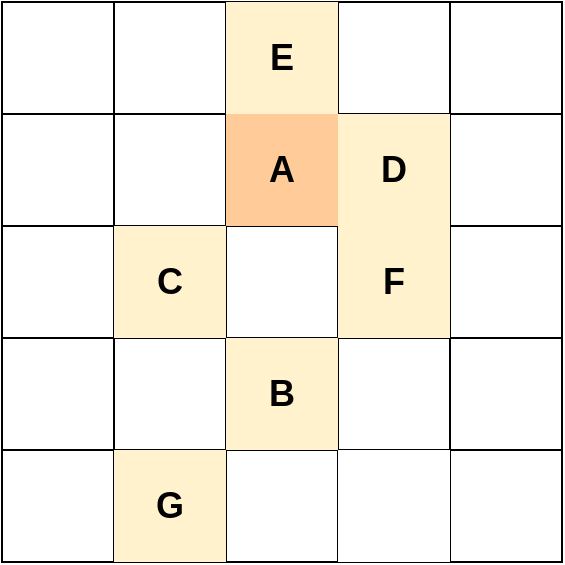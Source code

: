 <mxfile>
    <diagram id="0w8H-qsk6XLiKH_i-Pxt" name="第 1 页">
        <mxGraphModel dx="546" dy="395" grid="1" gridSize="10" guides="1" tooltips="1" connect="1" arrows="1" fold="1" page="1" pageScale="1" pageWidth="1169" pageHeight="827" math="0" shadow="0">
            <root>
                <mxCell id="0"/>
                <mxCell id="1" parent="0"/>
                <mxCell id="2" value="" style="shape=table;html=1;whiteSpace=wrap;startSize=0;container=1;collapsible=0;childLayout=tableLayout;fontSize=18;labelBackgroundColor=#FFCC99;labelBorderColor=none;" vertex="1" parent="1">
                    <mxGeometry x="320" y="160" width="280" height="280" as="geometry"/>
                </mxCell>
                <mxCell id="3" value="" style="shape=partialRectangle;html=1;whiteSpace=wrap;collapsible=0;dropTarget=0;pointerEvents=0;fillColor=none;top=0;left=0;bottom=0;right=0;points=[[0,0.5],[1,0.5]];portConstraint=eastwest;" vertex="1" parent="2">
                    <mxGeometry width="280" height="56" as="geometry"/>
                </mxCell>
                <mxCell id="4" value="" style="shape=partialRectangle;html=1;whiteSpace=wrap;connectable=0;overflow=hidden;fillColor=none;top=0;left=0;bottom=0;right=0;fontSize=18;fontStyle=1" vertex="1" parent="3">
                    <mxGeometry width="56" height="56" as="geometry"/>
                </mxCell>
                <mxCell id="5" value="" style="shape=partialRectangle;html=1;whiteSpace=wrap;connectable=0;overflow=hidden;fillColor=none;top=0;left=0;bottom=0;right=0;fontSize=18;fontStyle=1" vertex="1" parent="3">
                    <mxGeometry x="56" width="56" height="56" as="geometry"/>
                </mxCell>
                <mxCell id="6" value="E" style="shape=partialRectangle;html=1;whiteSpace=wrap;connectable=0;overflow=hidden;top=0;left=0;bottom=0;right=0;fontSize=18;fontStyle=1;fillColor=#fff2cc;strokeColor=#d6b656;" vertex="1" parent="3">
                    <mxGeometry x="112" width="56" height="56" as="geometry"/>
                </mxCell>
                <mxCell id="7" value="" style="shape=partialRectangle;html=1;whiteSpace=wrap;connectable=0;overflow=hidden;fillColor=none;top=0;left=0;bottom=0;right=0;fontSize=18;fontStyle=1" vertex="1" parent="3">
                    <mxGeometry x="168" width="56" height="56" as="geometry"/>
                </mxCell>
                <mxCell id="8" value="" style="shape=partialRectangle;html=1;whiteSpace=wrap;connectable=0;overflow=hidden;fillColor=none;top=0;left=0;bottom=0;right=0;fontSize=18;fontStyle=1" vertex="1" parent="3">
                    <mxGeometry x="224" width="56" height="56" as="geometry"/>
                </mxCell>
                <mxCell id="9" value="" style="shape=partialRectangle;html=1;whiteSpace=wrap;collapsible=0;dropTarget=0;pointerEvents=0;fillColor=none;top=0;left=0;bottom=0;right=0;points=[[0,0.5],[1,0.5]];portConstraint=eastwest;" vertex="1" parent="2">
                    <mxGeometry y="56" width="280" height="56" as="geometry"/>
                </mxCell>
                <mxCell id="10" value="" style="shape=partialRectangle;html=1;whiteSpace=wrap;connectable=0;overflow=hidden;fillColor=none;top=0;left=0;bottom=0;right=0;fontSize=18;fontStyle=1" vertex="1" parent="9">
                    <mxGeometry width="56" height="56" as="geometry"/>
                </mxCell>
                <mxCell id="11" value="" style="shape=partialRectangle;html=1;whiteSpace=wrap;connectable=0;overflow=hidden;fillColor=none;top=0;left=0;bottom=0;right=0;fontSize=18;fontStyle=1" vertex="1" parent="9">
                    <mxGeometry x="56" width="56" height="56" as="geometry"/>
                </mxCell>
                <mxCell id="12" value="&lt;span style=&quot;&quot;&gt;A&lt;/span&gt;" style="shape=partialRectangle;html=1;whiteSpace=wrap;connectable=0;overflow=hidden;top=0;left=0;bottom=0;right=0;fontSize=18;fontStyle=1;labelBackgroundColor=#FFCC99;fillColor=#FFCC99;labelBorderColor=none;" vertex="1" parent="9">
                    <mxGeometry x="112" width="56" height="56" as="geometry"/>
                </mxCell>
                <mxCell id="13" value="D" style="shape=partialRectangle;html=1;whiteSpace=wrap;connectable=0;overflow=hidden;fillColor=#fff2cc;top=0;left=0;bottom=0;right=0;fontSize=18;fontStyle=1;strokeColor=#d6b656;" vertex="1" parent="9">
                    <mxGeometry x="168" width="56" height="56" as="geometry"/>
                </mxCell>
                <mxCell id="14" value="" style="shape=partialRectangle;html=1;whiteSpace=wrap;connectable=0;overflow=hidden;fillColor=none;top=0;left=0;bottom=0;right=0;fontSize=18;fontStyle=1" vertex="1" parent="9">
                    <mxGeometry x="224" width="56" height="56" as="geometry"/>
                </mxCell>
                <mxCell id="15" value="" style="shape=partialRectangle;html=1;whiteSpace=wrap;collapsible=0;dropTarget=0;pointerEvents=0;fillColor=none;top=0;left=0;bottom=0;right=0;points=[[0,0.5],[1,0.5]];portConstraint=eastwest;" vertex="1" parent="2">
                    <mxGeometry y="112" width="280" height="56" as="geometry"/>
                </mxCell>
                <mxCell id="16" value="" style="shape=partialRectangle;html=1;whiteSpace=wrap;connectable=0;overflow=hidden;fillColor=none;top=0;left=0;bottom=0;right=0;fontSize=18;fontStyle=1" vertex="1" parent="15">
                    <mxGeometry width="56" height="56" as="geometry"/>
                </mxCell>
                <mxCell id="17" value="C" style="shape=partialRectangle;html=1;whiteSpace=wrap;connectable=0;overflow=hidden;fillColor=#fff2cc;top=0;left=0;bottom=0;right=0;fontSize=18;fontStyle=1;strokeColor=#d6b656;" vertex="1" parent="15">
                    <mxGeometry x="56" width="56" height="56" as="geometry"/>
                </mxCell>
                <mxCell id="18" value="" style="shape=partialRectangle;html=1;whiteSpace=wrap;connectable=0;overflow=hidden;fillColor=none;top=0;left=0;bottom=0;right=0;fontSize=18;fontStyle=1" vertex="1" parent="15">
                    <mxGeometry x="112" width="56" height="56" as="geometry"/>
                </mxCell>
                <mxCell id="19" value="F" style="shape=partialRectangle;html=1;whiteSpace=wrap;connectable=0;overflow=hidden;fillColor=#fff2cc;top=0;left=0;bottom=0;right=0;fontSize=18;fontStyle=1;strokeColor=#d6b656;" vertex="1" parent="15">
                    <mxGeometry x="168" width="56" height="56" as="geometry"/>
                </mxCell>
                <mxCell id="20" value="" style="shape=partialRectangle;html=1;whiteSpace=wrap;connectable=0;overflow=hidden;fillColor=none;top=0;left=0;bottom=0;right=0;fontSize=18;fontStyle=1" vertex="1" parent="15">
                    <mxGeometry x="224" width="56" height="56" as="geometry"/>
                </mxCell>
                <mxCell id="21" value="" style="shape=partialRectangle;html=1;whiteSpace=wrap;collapsible=0;dropTarget=0;pointerEvents=0;fillColor=none;top=0;left=0;bottom=0;right=0;points=[[0,0.5],[1,0.5]];portConstraint=eastwest;" vertex="1" parent="2">
                    <mxGeometry y="168" width="280" height="56" as="geometry"/>
                </mxCell>
                <mxCell id="22" value="" style="shape=partialRectangle;html=1;whiteSpace=wrap;connectable=0;overflow=hidden;fillColor=none;top=0;left=0;bottom=0;right=0;fontSize=18;fontStyle=1" vertex="1" parent="21">
                    <mxGeometry width="56" height="56" as="geometry"/>
                </mxCell>
                <mxCell id="23" value="" style="shape=partialRectangle;html=1;whiteSpace=wrap;connectable=0;overflow=hidden;fillColor=none;top=0;left=0;bottom=0;right=0;fontSize=18;fontStyle=1" vertex="1" parent="21">
                    <mxGeometry x="56" width="56" height="56" as="geometry"/>
                </mxCell>
                <mxCell id="24" value="B" style="shape=partialRectangle;html=1;whiteSpace=wrap;connectable=0;overflow=hidden;fillColor=#fff2cc;top=0;left=0;bottom=0;right=0;fontSize=18;fontStyle=1;strokeColor=#d6b656;" vertex="1" parent="21">
                    <mxGeometry x="112" width="56" height="56" as="geometry"/>
                </mxCell>
                <mxCell id="25" value="" style="shape=partialRectangle;html=1;whiteSpace=wrap;connectable=0;overflow=hidden;fillColor=none;top=0;left=0;bottom=0;right=0;fontSize=18;fontStyle=1" vertex="1" parent="21">
                    <mxGeometry x="168" width="56" height="56" as="geometry"/>
                </mxCell>
                <mxCell id="26" value="" style="shape=partialRectangle;html=1;whiteSpace=wrap;connectable=0;overflow=hidden;fillColor=none;top=0;left=0;bottom=0;right=0;fontSize=18;fontStyle=1" vertex="1" parent="21">
                    <mxGeometry x="224" width="56" height="56" as="geometry"/>
                </mxCell>
                <mxCell id="27" value="" style="shape=partialRectangle;html=1;whiteSpace=wrap;collapsible=0;dropTarget=0;pointerEvents=0;fillColor=none;top=0;left=0;bottom=0;right=0;points=[[0,0.5],[1,0.5]];portConstraint=eastwest;" vertex="1" parent="2">
                    <mxGeometry y="224" width="280" height="56" as="geometry"/>
                </mxCell>
                <mxCell id="28" value="" style="shape=partialRectangle;html=1;whiteSpace=wrap;connectable=0;overflow=hidden;fillColor=none;top=0;left=0;bottom=0;right=0;fontSize=18;fontStyle=1" vertex="1" parent="27">
                    <mxGeometry width="56" height="56" as="geometry"/>
                </mxCell>
                <mxCell id="29" value="G" style="shape=partialRectangle;html=1;whiteSpace=wrap;connectable=0;overflow=hidden;fillColor=#fff2cc;top=0;left=0;bottom=0;right=0;fontSize=18;fontStyle=1;strokeColor=#d6b656;" vertex="1" parent="27">
                    <mxGeometry x="56" width="56" height="56" as="geometry"/>
                </mxCell>
                <mxCell id="30" value="" style="shape=partialRectangle;html=1;whiteSpace=wrap;connectable=0;overflow=hidden;fillColor=none;top=0;left=0;bottom=0;right=0;fontSize=18;fontStyle=1" vertex="1" parent="27">
                    <mxGeometry x="112" width="56" height="56" as="geometry"/>
                </mxCell>
                <mxCell id="31" value="" style="shape=partialRectangle;html=1;whiteSpace=wrap;connectable=0;overflow=hidden;top=0;left=0;bottom=0;right=0;fontSize=18;fontStyle=1;strokeWidth=1;" vertex="1" parent="27">
                    <mxGeometry x="168" width="56" height="56" as="geometry"/>
                </mxCell>
                <mxCell id="32" value="" style="shape=partialRectangle;html=1;whiteSpace=wrap;connectable=0;overflow=hidden;fillColor=none;top=0;left=0;bottom=0;right=0;fontSize=18;fontStyle=1" vertex="1" parent="27">
                    <mxGeometry x="224" width="56" height="56" as="geometry"/>
                </mxCell>
            </root>
        </mxGraphModel>
    </diagram>
</mxfile>